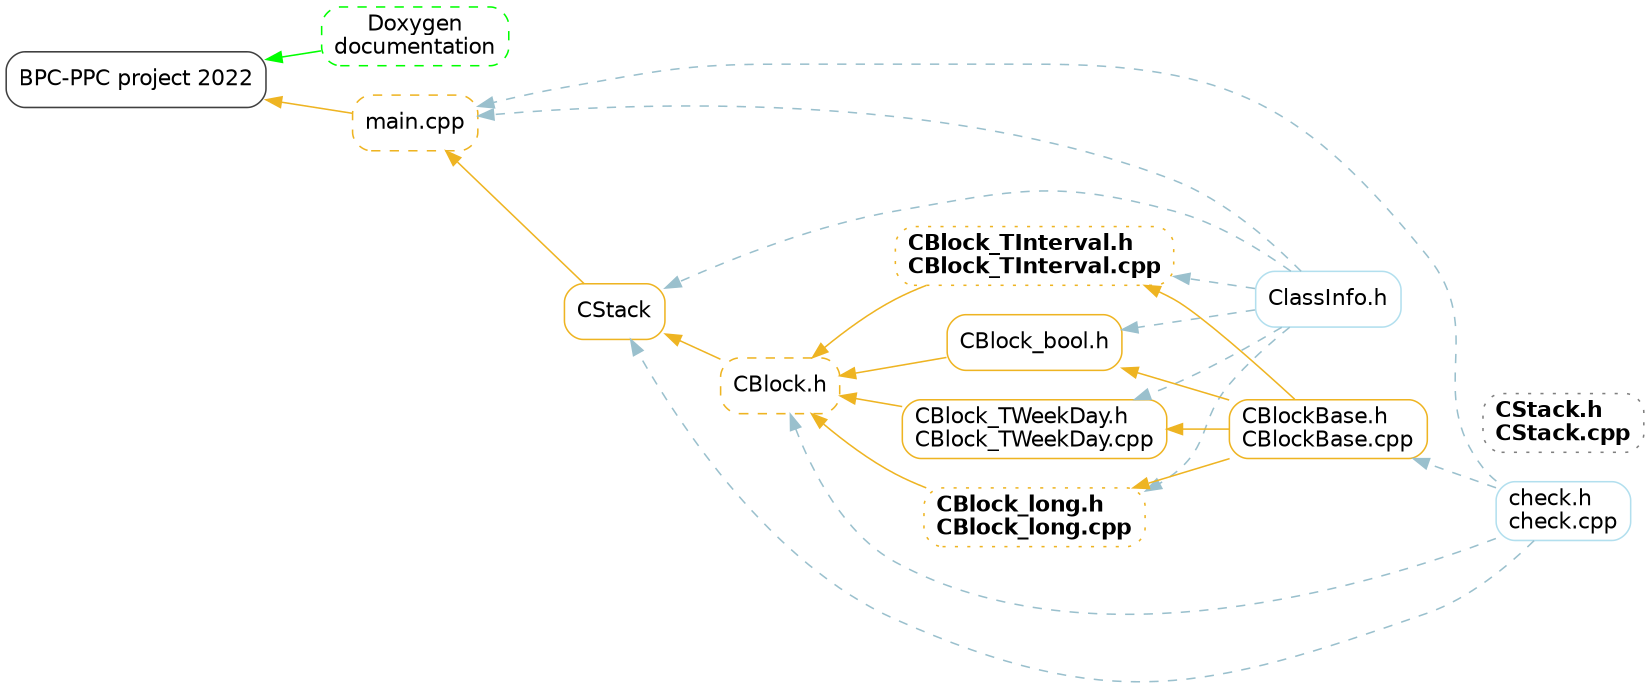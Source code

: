 // GraphViz picture: Project's files hierarchy by: based on Pety, Richter 2022
// $Id: project_hierarchy.gv 324 2022-11-03 09:13:56Z xprase08 $

digraph ProjectHierarchy
	{
	graph[size="11,11"];
	rankdir="RL";
	node[color="gray25", fontname="Helvetica", shape="Mrecord", style="solid"];
		top[label="BPC-PPC project 2022", URL="\ref index"];

	node[color="lightblue2", fontname="Helvetica", shape="Mrecord", style="solid"];
		ClassInfo[label="ClassInfo.h", tooltip="ClassInfo class template"];
		check[label="check.h\lcheck.cpp", tooltip="Checker tool"];

	node[color="green", fontname="Helvetica", shape="Mrecord", style="dashed"];
		Doxygen[label="Doxygen\ndocumentation", tooltip="Doxygen documentation", URL="\ref doc"];

	node[color="gray50", fontname="Helvetica-Bold", shape="Mrecord", style="dotted"];
		CContainer[label="CStack.h\lCStack.cpp", tooltip="CStack class", URL="\ref CStack.h"];

	node[color="goldenrod2", fontname="Helvetica-Bold", shape="Mrecord", style="dotted"];
		CBlock_long[label="CBlock_long.h\lCBlock_long.cpp", tooltip="CBlock_long class", URL="\ref CBlock_long.h"];
		CBlock_TInterval[label="CBlock_TInterval.h\lCBlock_TInterval.cpp", tooltip="CBlock_TInterval class", URL="\ref CBlock_TInterval.h"];

	node[color="goldenrod2", fontname="Helvetica", shape="Mrecord", style="dashed"];
		main[label="main.cpp", URL="\ref main.cpp"];
		CBlock[label="CBlock.h", URL="\ref CBlock.h"];

	node[color="goldenrod2", fontname="Helvetica", shape="Mrecord", style="solid"];
		CBlock_bool[label="CBlock_bool.h", tooltip="CBlock_bool class", URL="\ref CBlock_bool.h"];
		CBlock_TWeekDay[label="CBlock_TWeekDay.h \lCBlock_TWeekDay.cpp", tooltip="CBlock_TWeekDay class", URL="\ref CBlock_TWeekDay.h"];
		CBlockBase[label="CBlockBase.h \lCBlockBase.cpp", tooltip="CBlockBase class", URL="\ref CBlockBase.h"];

	Doxygen -> top [color="green"];

	edge[color="goldenrod2"];
		main -> top;
		CStack -> main;
		CBlock -> CStack;

		CBlock_bool -> CBlock;
		CBlock_TWeekDay -> CBlock;
		CBlock_long -> CBlock;
		CBlock_TInterval -> CBlock;

		CBlockBase -> CBlock_bool;
		CBlockBase -> CBlock_TWeekDay;
		CBlockBase -> CBlock_long;
		CBlockBase -> CBlock_TInterval;

	edge[color="lightblue3" style="dashed"];
		check -> main;
		check -> CStack;
		check -> CBlock;
		check -> CBlockBase;

		ClassInfo -> main;
		ClassInfo -> CStack;
		ClassInfo -> CBlock_bool;
		ClassInfo -> CBlock_TWeekDay;
		ClassInfo -> CBlock_long;
		ClassInfo -> CBlock_TInterval;

	}
